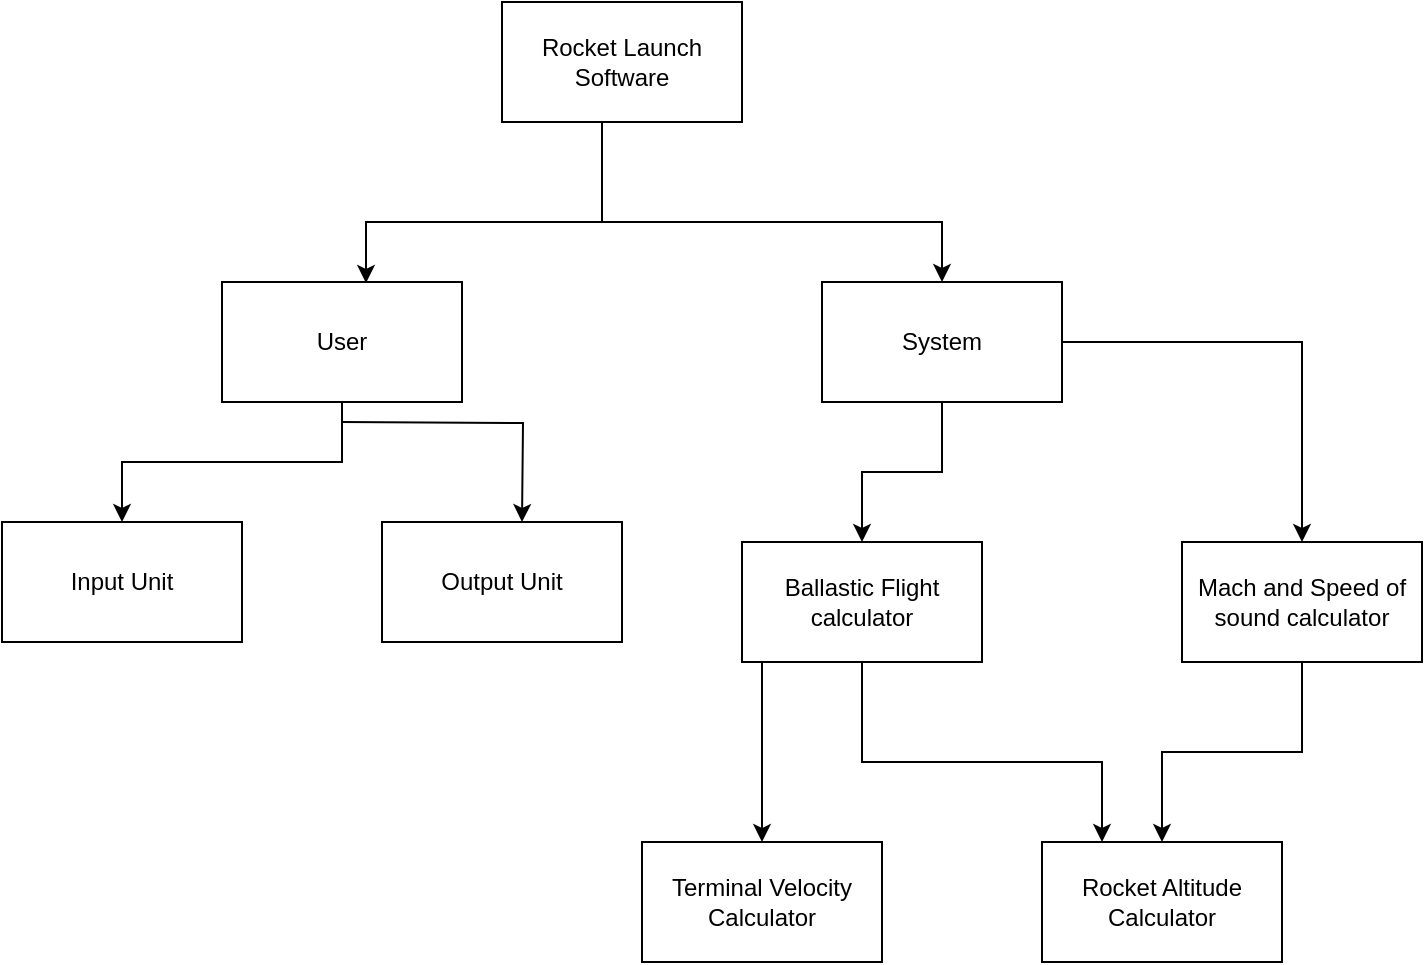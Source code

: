 <mxfile version="19.0.3" type="device"><diagram id="uBr1PNzFPexATzD0TE1o" name="Page-1"><mxGraphModel dx="1026" dy="597" grid="1" gridSize="10" guides="1" tooltips="1" connect="1" arrows="1" fold="1" page="1" pageScale="1" pageWidth="827" pageHeight="1169" math="0" shadow="0"><root><mxCell id="0"/><mxCell id="1" parent="0"/><mxCell id="59T45_xOsHi2yhb1zmo5-11" style="edgeStyle=orthogonalEdgeStyle;rounded=0;orthogonalLoop=1;jettySize=auto;html=1;exitX=0.5;exitY=1;exitDx=0;exitDy=0;entryX=0.6;entryY=0.008;entryDx=0;entryDy=0;entryPerimeter=0;" edge="1" parent="1" source="59T45_xOsHi2yhb1zmo5-1" target="59T45_xOsHi2yhb1zmo5-5"><mxGeometry relative="1" as="geometry"><Array as="points"><mxPoint x="380" y="200"/><mxPoint x="262" y="200"/></Array></mxGeometry></mxCell><mxCell id="59T45_xOsHi2yhb1zmo5-1" value="Rocket Launch Software" style="rounded=0;whiteSpace=wrap;html=1;" vertex="1" parent="1"><mxGeometry x="330" y="90" width="120" height="60" as="geometry"/></mxCell><mxCell id="59T45_xOsHi2yhb1zmo5-2" value="Output Unit" style="rounded=0;whiteSpace=wrap;html=1;" vertex="1" parent="1"><mxGeometry x="270" y="350" width="120" height="60" as="geometry"/></mxCell><mxCell id="59T45_xOsHi2yhb1zmo5-3" value="Input Unit" style="rounded=0;whiteSpace=wrap;html=1;" vertex="1" parent="1"><mxGeometry x="80" y="350" width="120" height="60" as="geometry"/></mxCell><mxCell id="59T45_xOsHi2yhb1zmo5-16" style="edgeStyle=orthogonalEdgeStyle;rounded=0;orthogonalLoop=1;jettySize=auto;html=1;exitX=0.5;exitY=1;exitDx=0;exitDy=0;" edge="1" parent="1" source="59T45_xOsHi2yhb1zmo5-4" target="59T45_xOsHi2yhb1zmo5-7"><mxGeometry relative="1" as="geometry"/></mxCell><mxCell id="59T45_xOsHi2yhb1zmo5-21" style="edgeStyle=orthogonalEdgeStyle;rounded=0;orthogonalLoop=1;jettySize=auto;html=1;exitX=1;exitY=0.5;exitDx=0;exitDy=0;" edge="1" parent="1" source="59T45_xOsHi2yhb1zmo5-4" target="59T45_xOsHi2yhb1zmo5-6"><mxGeometry relative="1" as="geometry"/></mxCell><mxCell id="59T45_xOsHi2yhb1zmo5-4" value="System" style="rounded=0;whiteSpace=wrap;html=1;" vertex="1" parent="1"><mxGeometry x="490" y="230" width="120" height="60" as="geometry"/></mxCell><mxCell id="59T45_xOsHi2yhb1zmo5-13" style="edgeStyle=orthogonalEdgeStyle;rounded=0;orthogonalLoop=1;jettySize=auto;html=1;exitX=0.5;exitY=1;exitDx=0;exitDy=0;" edge="1" parent="1" source="59T45_xOsHi2yhb1zmo5-5" target="59T45_xOsHi2yhb1zmo5-3"><mxGeometry relative="1" as="geometry"/></mxCell><mxCell id="59T45_xOsHi2yhb1zmo5-5" value="User" style="rounded=0;whiteSpace=wrap;html=1;" vertex="1" parent="1"><mxGeometry x="190" y="230" width="120" height="60" as="geometry"/></mxCell><mxCell id="59T45_xOsHi2yhb1zmo5-19" style="edgeStyle=orthogonalEdgeStyle;rounded=0;orthogonalLoop=1;jettySize=auto;html=1;exitX=0.5;exitY=1;exitDx=0;exitDy=0;" edge="1" parent="1" source="59T45_xOsHi2yhb1zmo5-6" target="59T45_xOsHi2yhb1zmo5-9"><mxGeometry relative="1" as="geometry"/></mxCell><mxCell id="59T45_xOsHi2yhb1zmo5-6" value="Mach and Speed of sound calculator" style="rounded=0;whiteSpace=wrap;html=1;" vertex="1" parent="1"><mxGeometry x="670" y="360" width="120" height="60" as="geometry"/></mxCell><mxCell id="59T45_xOsHi2yhb1zmo5-18" style="edgeStyle=orthogonalEdgeStyle;rounded=0;orthogonalLoop=1;jettySize=auto;html=1;entryX=0.25;entryY=0;entryDx=0;entryDy=0;" edge="1" parent="1" source="59T45_xOsHi2yhb1zmo5-7" target="59T45_xOsHi2yhb1zmo5-9"><mxGeometry relative="1" as="geometry"><Array as="points"><mxPoint x="510" y="470"/><mxPoint x="630" y="470"/></Array></mxGeometry></mxCell><mxCell id="59T45_xOsHi2yhb1zmo5-20" style="edgeStyle=orthogonalEdgeStyle;rounded=0;orthogonalLoop=1;jettySize=auto;html=1;exitX=0.5;exitY=1;exitDx=0;exitDy=0;entryX=0.5;entryY=0;entryDx=0;entryDy=0;" edge="1" parent="1" source="59T45_xOsHi2yhb1zmo5-7" target="59T45_xOsHi2yhb1zmo5-8"><mxGeometry relative="1" as="geometry"><Array as="points"><mxPoint x="460" y="420"/></Array></mxGeometry></mxCell><mxCell id="59T45_xOsHi2yhb1zmo5-7" value="Ballastic Flight calculator" style="rounded=0;whiteSpace=wrap;html=1;" vertex="1" parent="1"><mxGeometry x="450" y="360" width="120" height="60" as="geometry"/></mxCell><mxCell id="59T45_xOsHi2yhb1zmo5-8" value="Terminal Velocity Calculator" style="rounded=0;whiteSpace=wrap;html=1;" vertex="1" parent="1"><mxGeometry x="400" y="510" width="120" height="60" as="geometry"/></mxCell><mxCell id="59T45_xOsHi2yhb1zmo5-9" value="Rocket Altitude Calculator" style="rounded=0;whiteSpace=wrap;html=1;" vertex="1" parent="1"><mxGeometry x="600" y="510" width="120" height="60" as="geometry"/></mxCell><mxCell id="59T45_xOsHi2yhb1zmo5-12" value="" style="endArrow=classic;html=1;rounded=0;entryX=0.5;entryY=0;entryDx=0;entryDy=0;" edge="1" parent="1" target="59T45_xOsHi2yhb1zmo5-4"><mxGeometry width="50" height="50" relative="1" as="geometry"><mxPoint x="380" y="200" as="sourcePoint"/><mxPoint x="620" y="200" as="targetPoint"/><Array as="points"><mxPoint x="550" y="200"/></Array></mxGeometry></mxCell><mxCell id="59T45_xOsHi2yhb1zmo5-15" style="edgeStyle=orthogonalEdgeStyle;rounded=0;orthogonalLoop=1;jettySize=auto;html=1;" edge="1" parent="1"><mxGeometry relative="1" as="geometry"><mxPoint x="250" y="300" as="sourcePoint"/><mxPoint x="340" y="350" as="targetPoint"/></mxGeometry></mxCell></root></mxGraphModel></diagram></mxfile>